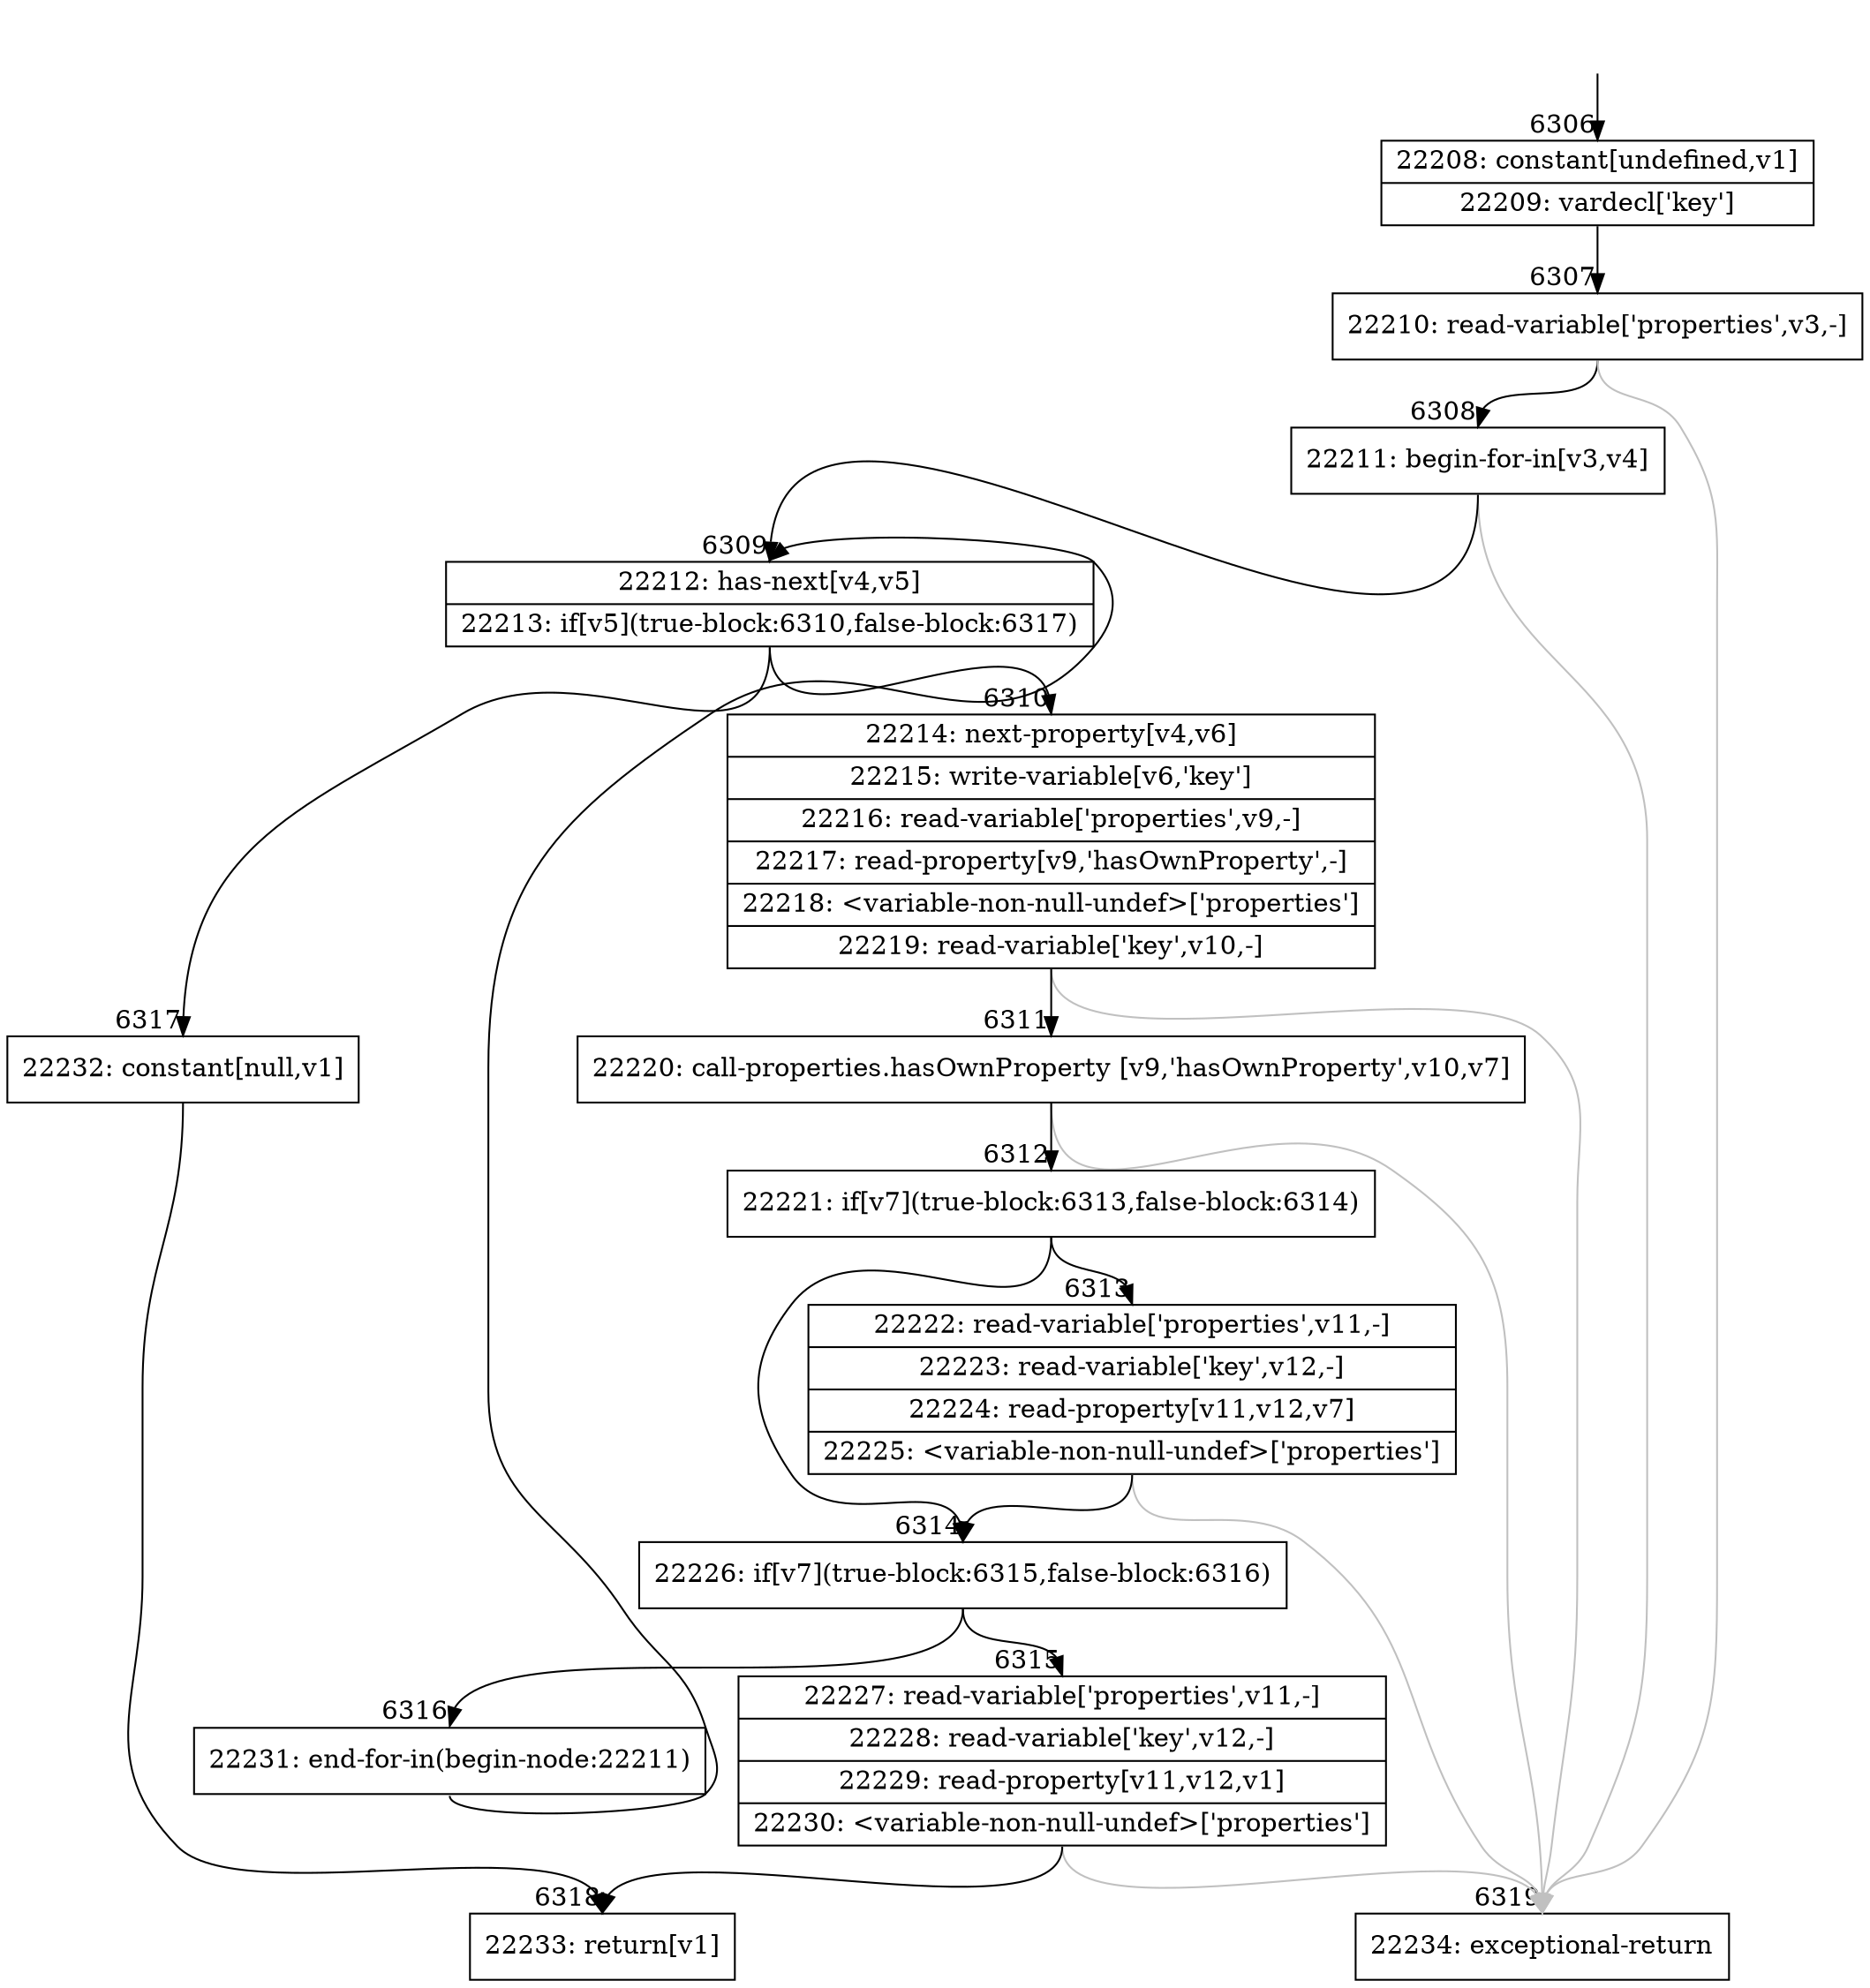 digraph {
rankdir="TD"
BB_entry516[shape=none,label=""];
BB_entry516 -> BB6306 [tailport=s, headport=n, headlabel="    6306"]
BB6306 [shape=record label="{22208: constant[undefined,v1]|22209: vardecl['key']}" ] 
BB6306 -> BB6307 [tailport=s, headport=n, headlabel="      6307"]
BB6307 [shape=record label="{22210: read-variable['properties',v3,-]}" ] 
BB6307 -> BB6308 [tailport=s, headport=n, headlabel="      6308"]
BB6307 -> BB6319 [tailport=s, headport=n, color=gray, headlabel="      6319"]
BB6308 [shape=record label="{22211: begin-for-in[v3,v4]}" ] 
BB6308 -> BB6309 [tailport=s, headport=n, headlabel="      6309"]
BB6308 -> BB6319 [tailport=s, headport=n, color=gray]
BB6309 [shape=record label="{22212: has-next[v4,v5]|22213: if[v5](true-block:6310,false-block:6317)}" ] 
BB6309 -> BB6310 [tailport=s, headport=n, headlabel="      6310"]
BB6309 -> BB6317 [tailport=s, headport=n, headlabel="      6317"]
BB6310 [shape=record label="{22214: next-property[v4,v6]|22215: write-variable[v6,'key']|22216: read-variable['properties',v9,-]|22217: read-property[v9,'hasOwnProperty',-]|22218: \<variable-non-null-undef\>['properties']|22219: read-variable['key',v10,-]}" ] 
BB6310 -> BB6311 [tailport=s, headport=n, headlabel="      6311"]
BB6310 -> BB6319 [tailport=s, headport=n, color=gray]
BB6311 [shape=record label="{22220: call-properties.hasOwnProperty [v9,'hasOwnProperty',v10,v7]}" ] 
BB6311 -> BB6312 [tailport=s, headport=n, headlabel="      6312"]
BB6311 -> BB6319 [tailport=s, headport=n, color=gray]
BB6312 [shape=record label="{22221: if[v7](true-block:6313,false-block:6314)}" ] 
BB6312 -> BB6314 [tailport=s, headport=n, headlabel="      6314"]
BB6312 -> BB6313 [tailport=s, headport=n, headlabel="      6313"]
BB6313 [shape=record label="{22222: read-variable['properties',v11,-]|22223: read-variable['key',v12,-]|22224: read-property[v11,v12,v7]|22225: \<variable-non-null-undef\>['properties']}" ] 
BB6313 -> BB6314 [tailport=s, headport=n]
BB6313 -> BB6319 [tailport=s, headport=n, color=gray]
BB6314 [shape=record label="{22226: if[v7](true-block:6315,false-block:6316)}" ] 
BB6314 -> BB6315 [tailport=s, headport=n, headlabel="      6315"]
BB6314 -> BB6316 [tailport=s, headport=n, headlabel="      6316"]
BB6315 [shape=record label="{22227: read-variable['properties',v11,-]|22228: read-variable['key',v12,-]|22229: read-property[v11,v12,v1]|22230: \<variable-non-null-undef\>['properties']}" ] 
BB6315 -> BB6318 [tailport=s, headport=n, headlabel="      6318"]
BB6315 -> BB6319 [tailport=s, headport=n, color=gray]
BB6316 [shape=record label="{22231: end-for-in(begin-node:22211)}" ] 
BB6316 -> BB6309 [tailport=s, headport=n]
BB6317 [shape=record label="{22232: constant[null,v1]}" ] 
BB6317 -> BB6318 [tailport=s, headport=n]
BB6318 [shape=record label="{22233: return[v1]}" ] 
BB6319 [shape=record label="{22234: exceptional-return}" ] 
//#$~ 11690
}
